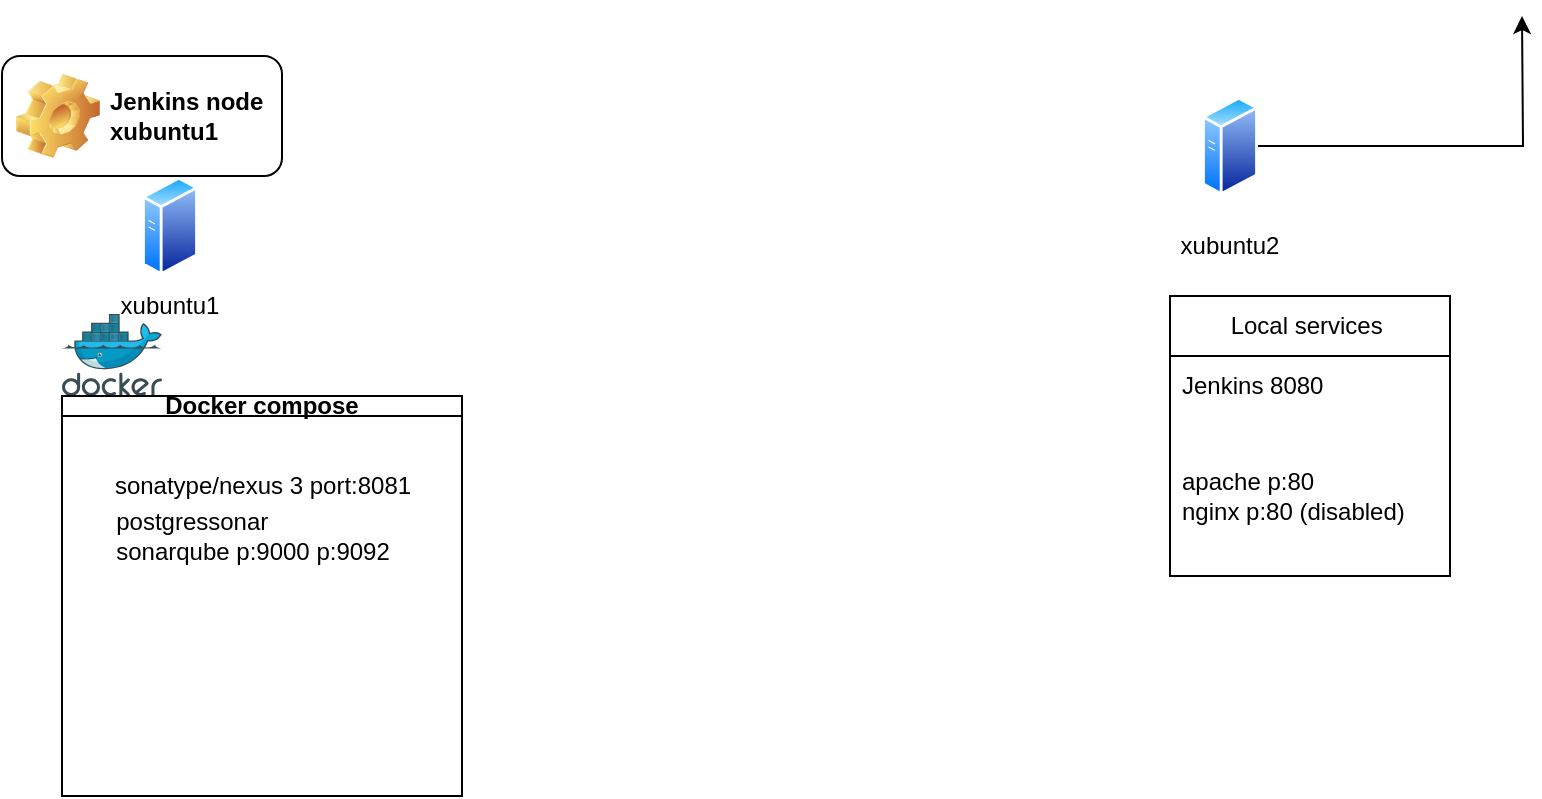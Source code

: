 <mxfile version="20.8.5" type="github">
  <diagram id="zLyevtB7APUDjZa6CcbD" name="Page-1">
    <mxGraphModel dx="1434" dy="782" grid="1" gridSize="10" guides="1" tooltips="1" connect="1" arrows="1" fold="1" page="1" pageScale="1" pageWidth="850" pageHeight="1100" math="0" shadow="0">
      <root>
        <mxCell id="0" />
        <mxCell id="1" parent="0" />
        <mxCell id="3y6Dgdou_BlMhma2LoOi-1" value="" style="aspect=fixed;perimeter=ellipsePerimeter;html=1;align=center;shadow=0;dashed=0;spacingTop=3;image;image=img/lib/active_directory/generic_server.svg;" vertex="1" parent="1">
          <mxGeometry x="70" y="320" width="28.0" height="50" as="geometry" />
        </mxCell>
        <mxCell id="3y6Dgdou_BlMhma2LoOi-10" style="edgeStyle=orthogonalEdgeStyle;rounded=0;orthogonalLoop=1;jettySize=auto;html=1;exitX=1;exitY=0.5;exitDx=0;exitDy=0;" edge="1" parent="1" source="3y6Dgdou_BlMhma2LoOi-2">
          <mxGeometry relative="1" as="geometry">
            <mxPoint x="760" y="240" as="targetPoint" />
          </mxGeometry>
        </mxCell>
        <mxCell id="3y6Dgdou_BlMhma2LoOi-2" value="" style="aspect=fixed;perimeter=ellipsePerimeter;html=1;align=center;shadow=0;dashed=0;spacingTop=3;image;image=img/lib/active_directory/generic_server.svg;" vertex="1" parent="1">
          <mxGeometry x="600" y="280" width="28.0" height="50" as="geometry" />
        </mxCell>
        <mxCell id="3y6Dgdou_BlMhma2LoOi-3" value="xubuntu1" style="text;strokeColor=none;align=center;fillColor=none;html=1;verticalAlign=middle;whiteSpace=wrap;rounded=0;" vertex="1" parent="1">
          <mxGeometry x="54" y="370" width="60" height="30" as="geometry" />
        </mxCell>
        <mxCell id="3y6Dgdou_BlMhma2LoOi-4" value="xubuntu2" style="text;strokeColor=none;align=center;fillColor=none;html=1;verticalAlign=middle;whiteSpace=wrap;rounded=0;" vertex="1" parent="1">
          <mxGeometry x="584" y="340" width="60" height="30" as="geometry" />
        </mxCell>
        <mxCell id="3y6Dgdou_BlMhma2LoOi-6" value="" style="sketch=0;aspect=fixed;html=1;points=[];align=center;image;fontSize=12;image=img/lib/mscae/Docker.svg;" vertex="1" parent="1">
          <mxGeometry x="30" y="389" width="50" height="41" as="geometry" />
        </mxCell>
        <mxCell id="3y6Dgdou_BlMhma2LoOi-11" value="Local services&lt;span style=&quot;white-space: pre;&quot;&gt;	&lt;/span&gt;" style="swimlane;fontStyle=0;childLayout=stackLayout;horizontal=1;startSize=30;horizontalStack=0;resizeParent=1;resizeParentMax=0;resizeLast=0;collapsible=1;marginBottom=0;whiteSpace=wrap;html=1;" vertex="1" parent="1">
          <mxGeometry x="584" y="380" width="140" height="140" as="geometry" />
        </mxCell>
        <mxCell id="3y6Dgdou_BlMhma2LoOi-12" value="Jenkins 8080" style="text;strokeColor=none;fillColor=none;align=left;verticalAlign=middle;spacingLeft=4;spacingRight=4;overflow=hidden;points=[[0,0.5],[1,0.5]];portConstraint=eastwest;rotatable=0;whiteSpace=wrap;html=1;" vertex="1" parent="3y6Dgdou_BlMhma2LoOi-11">
          <mxGeometry y="30" width="140" height="30" as="geometry" />
        </mxCell>
        <mxCell id="3y6Dgdou_BlMhma2LoOi-13" value="&lt;div&gt;apache p:80&lt;/div&gt;&lt;div&gt;nginx p:80 (disabled)&lt;br&gt;&lt;/div&gt;" style="text;strokeColor=none;fillColor=none;align=left;verticalAlign=middle;spacingLeft=4;spacingRight=4;overflow=hidden;points=[[0,0.5],[1,0.5]];portConstraint=eastwest;rotatable=0;whiteSpace=wrap;html=1;" vertex="1" parent="3y6Dgdou_BlMhma2LoOi-11">
          <mxGeometry y="60" width="140" height="80" as="geometry" />
        </mxCell>
        <mxCell id="3y6Dgdou_BlMhma2LoOi-15" value="&lt;div&gt;Docker compose&lt;/div&gt;" style="swimlane;whiteSpace=wrap;html=1;startSize=10;" vertex="1" parent="1">
          <mxGeometry x="30" y="430" width="200" height="200" as="geometry" />
        </mxCell>
        <mxCell id="3y6Dgdou_BlMhma2LoOi-16" value="sonatype/nexus 3 port:8081" style="text;html=1;align=center;verticalAlign=middle;resizable=0;points=[];autosize=1;strokeColor=none;fillColor=none;" vertex="1" parent="3y6Dgdou_BlMhma2LoOi-15">
          <mxGeometry x="15" y="30" width="170" height="30" as="geometry" />
        </mxCell>
        <mxCell id="3y6Dgdou_BlMhma2LoOi-17" value="&lt;div align=&quot;left&quot;&gt;postgressonar&lt;br&gt;&lt;/div&gt;&lt;div&gt;sonarqube p:9000 p:9092&lt;br&gt;&lt;/div&gt;" style="text;html=1;align=center;verticalAlign=middle;resizable=0;points=[];autosize=1;strokeColor=none;fillColor=none;" vertex="1" parent="3y6Dgdou_BlMhma2LoOi-15">
          <mxGeometry x="15" y="50" width="160" height="40" as="geometry" />
        </mxCell>
        <mxCell id="3y6Dgdou_BlMhma2LoOi-18" value="Jenkins node xubuntu1" style="label;whiteSpace=wrap;html=1;image=img/clipart/Gear_128x128.png" vertex="1" parent="1">
          <mxGeometry y="260" width="140" height="60" as="geometry" />
        </mxCell>
      </root>
    </mxGraphModel>
  </diagram>
</mxfile>
